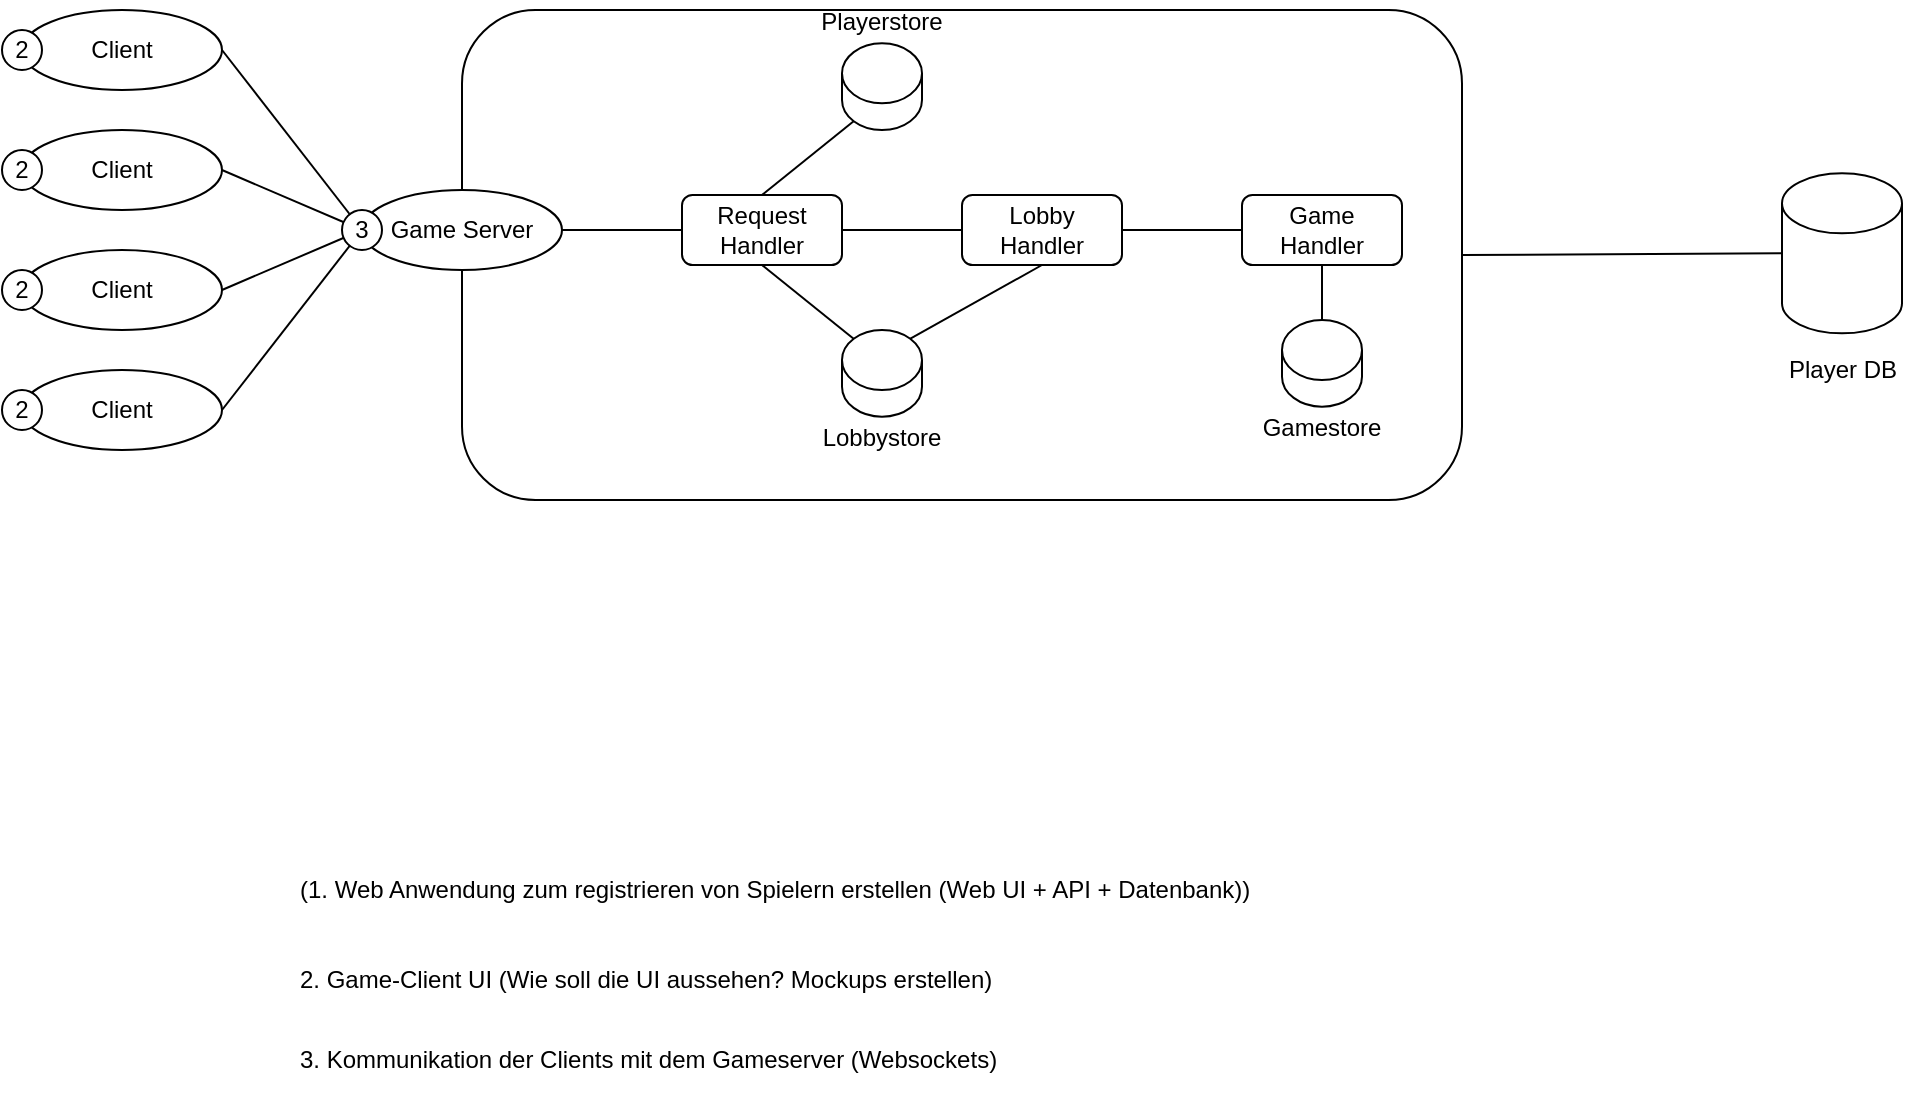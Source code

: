 <mxfile version="22.0.8" type="device" pages="3">
  <diagram name="Architektur" id="Akftkynu3jzg78e7dbrw">
    <mxGraphModel dx="1434" dy="833" grid="1" gridSize="10" guides="1" tooltips="1" connect="1" arrows="1" fold="1" page="1" pageScale="1" pageWidth="827" pageHeight="1169" math="0" shadow="0">
      <root>
        <mxCell id="0" />
        <mxCell id="1" parent="0" />
        <mxCell id="2lvUh1liLz4ZILjcNwon-1" value="" style="rounded=1;whiteSpace=wrap;html=1;" parent="1" vertex="1">
          <mxGeometry x="410" y="245" width="500" height="245" as="geometry" />
        </mxCell>
        <mxCell id="jc_nNN4Ivyb-_Rmc9OOK-3" value="" style="group" parent="1" vertex="1" connectable="0">
          <mxGeometry x="1070" y="300" width="60" height="110" as="geometry" />
        </mxCell>
        <mxCell id="jc_nNN4Ivyb-_Rmc9OOK-2" value="User DB" style="text;html=1;strokeColor=none;fillColor=none;align=center;verticalAlign=middle;whiteSpace=wrap;rounded=0;" parent="jc_nNN4Ivyb-_Rmc9OOK-3" vertex="1">
          <mxGeometry y="80" width="60" height="30" as="geometry" />
        </mxCell>
        <mxCell id="jc_nNN4Ivyb-_Rmc9OOK-1" value="" style="shape=cylinder3;whiteSpace=wrap;html=1;boundedLbl=1;backgroundOutline=1;size=15;" parent="jc_nNN4Ivyb-_Rmc9OOK-3" vertex="1">
          <mxGeometry y="26.67" width="60" height="80" as="geometry" />
        </mxCell>
        <mxCell id="jc_nNN4Ivyb-_Rmc9OOK-10" value="Game Server" style="ellipse;whiteSpace=wrap;html=1;" parent="1" vertex="1">
          <mxGeometry x="360" y="335" width="100" height="40" as="geometry" />
        </mxCell>
        <mxCell id="jc_nNN4Ivyb-_Rmc9OOK-12" value="Client" style="ellipse;whiteSpace=wrap;html=1;" parent="1" vertex="1">
          <mxGeometry x="190" y="245" width="100" height="40" as="geometry" />
        </mxCell>
        <mxCell id="jc_nNN4Ivyb-_Rmc9OOK-13" value="Client" style="ellipse;whiteSpace=wrap;html=1;" parent="1" vertex="1">
          <mxGeometry x="190" y="305" width="100" height="40" as="geometry" />
        </mxCell>
        <mxCell id="jc_nNN4Ivyb-_Rmc9OOK-14" value="Client" style="ellipse;whiteSpace=wrap;html=1;" parent="1" vertex="1">
          <mxGeometry x="190" y="365" width="100" height="40" as="geometry" />
        </mxCell>
        <mxCell id="jc_nNN4Ivyb-_Rmc9OOK-15" value="Client" style="ellipse;whiteSpace=wrap;html=1;" parent="1" vertex="1">
          <mxGeometry x="190" y="425" width="100" height="40" as="geometry" />
        </mxCell>
        <mxCell id="jc_nNN4Ivyb-_Rmc9OOK-16" value="" style="endArrow=none;html=1;rounded=0;entryX=0;entryY=0.5;entryDx=0;entryDy=0;exitX=1;exitY=0.5;exitDx=0;exitDy=0;" parent="1" source="jc_nNN4Ivyb-_Rmc9OOK-12" target="jc_nNN4Ivyb-_Rmc9OOK-10" edge="1">
          <mxGeometry width="50" height="50" relative="1" as="geometry">
            <mxPoint x="369" y="250" as="sourcePoint" />
            <mxPoint x="459" y="335" as="targetPoint" />
          </mxGeometry>
        </mxCell>
        <mxCell id="jc_nNN4Ivyb-_Rmc9OOK-17" value="" style="endArrow=none;html=1;rounded=0;exitX=1;exitY=0.5;exitDx=0;exitDy=0;entryX=0;entryY=0.5;entryDx=0;entryDy=0;" parent="1" source="jc_nNN4Ivyb-_Rmc9OOK-13" target="jc_nNN4Ivyb-_Rmc9OOK-10" edge="1">
          <mxGeometry width="50" height="50" relative="1" as="geometry">
            <mxPoint x="300" y="305" as="sourcePoint" />
            <mxPoint x="370" y="365" as="targetPoint" />
          </mxGeometry>
        </mxCell>
        <mxCell id="jc_nNN4Ivyb-_Rmc9OOK-18" value="" style="endArrow=none;html=1;rounded=0;entryX=0;entryY=0.5;entryDx=0;entryDy=0;exitX=1;exitY=0.5;exitDx=0;exitDy=0;" parent="1" source="jc_nNN4Ivyb-_Rmc9OOK-14" target="jc_nNN4Ivyb-_Rmc9OOK-10" edge="1">
          <mxGeometry width="50" height="50" relative="1" as="geometry">
            <mxPoint x="310" y="315" as="sourcePoint" />
            <mxPoint x="380" y="375" as="targetPoint" />
          </mxGeometry>
        </mxCell>
        <mxCell id="jc_nNN4Ivyb-_Rmc9OOK-19" value="" style="endArrow=none;html=1;rounded=0;entryX=0;entryY=0.5;entryDx=0;entryDy=0;exitX=1;exitY=0.5;exitDx=0;exitDy=0;" parent="1" source="jc_nNN4Ivyb-_Rmc9OOK-29" target="jc_nNN4Ivyb-_Rmc9OOK-10" edge="1">
          <mxGeometry width="50" height="50" relative="1" as="geometry">
            <mxPoint x="320" y="325" as="sourcePoint" />
            <mxPoint x="390" y="385" as="targetPoint" />
          </mxGeometry>
        </mxCell>
        <mxCell id="jc_nNN4Ivyb-_Rmc9OOK-21" value="(1. Web Anwendung zum registrieren von Spielern erstellen (Web UI + API + Datenbank))" style="text;html=1;align=left;verticalAlign=middle;resizable=0;points=[];autosize=1;strokeColor=none;fillColor=none;" parent="1" vertex="1">
          <mxGeometry x="327" y="670" width="500" height="30" as="geometry" />
        </mxCell>
        <mxCell id="jc_nNN4Ivyb-_Rmc9OOK-22" value="2. Game-Client UI (Wie soll die UI aussehen? Mockups erstellen)" style="text;html=1;align=left;verticalAlign=middle;resizable=0;points=[];autosize=1;strokeColor=none;fillColor=none;" parent="1" vertex="1">
          <mxGeometry x="327" y="715" width="370" height="30" as="geometry" />
        </mxCell>
        <mxCell id="jc_nNN4Ivyb-_Rmc9OOK-23" value="3. Kommunikation der Clients mit dem Gameserver (Websockets)" style="text;html=1;align=left;verticalAlign=middle;resizable=0;points=[];autosize=1;strokeColor=none;fillColor=none;" parent="1" vertex="1">
          <mxGeometry x="327" y="755" width="370" height="30" as="geometry" />
        </mxCell>
        <mxCell id="jc_nNN4Ivyb-_Rmc9OOK-25" value="2" style="ellipse;whiteSpace=wrap;html=1;" parent="1" vertex="1">
          <mxGeometry x="180" y="255" width="20" height="20" as="geometry" />
        </mxCell>
        <mxCell id="jc_nNN4Ivyb-_Rmc9OOK-26" value="2" style="ellipse;whiteSpace=wrap;html=1;" parent="1" vertex="1">
          <mxGeometry x="180" y="315" width="20" height="20" as="geometry" />
        </mxCell>
        <mxCell id="jc_nNN4Ivyb-_Rmc9OOK-27" value="2" style="ellipse;whiteSpace=wrap;html=1;" parent="1" vertex="1">
          <mxGeometry x="180" y="375" width="20" height="20" as="geometry" />
        </mxCell>
        <mxCell id="jc_nNN4Ivyb-_Rmc9OOK-28" value="2" style="ellipse;whiteSpace=wrap;html=1;" parent="1" vertex="1">
          <mxGeometry x="180" y="435" width="20" height="20" as="geometry" />
        </mxCell>
        <mxCell id="jc_nNN4Ivyb-_Rmc9OOK-30" value="" style="endArrow=none;html=1;rounded=0;exitX=1;exitY=0.5;exitDx=0;exitDy=0;" parent="1" source="jc_nNN4Ivyb-_Rmc9OOK-15" edge="1">
          <mxGeometry width="50" height="50" relative="1" as="geometry">
            <mxPoint x="290" y="445" as="sourcePoint" />
            <mxPoint x="360" y="355" as="targetPoint" />
          </mxGeometry>
        </mxCell>
        <mxCell id="jc_nNN4Ivyb-_Rmc9OOK-29" value="3" style="ellipse;whiteSpace=wrap;html=1;" parent="1" vertex="1">
          <mxGeometry x="350" y="345" width="20" height="20" as="geometry" />
        </mxCell>
        <mxCell id="2lvUh1liLz4ZILjcNwon-2" value="Request Handler" style="rounded=1;whiteSpace=wrap;html=1;" parent="1" vertex="1">
          <mxGeometry x="520" y="337.5" width="80" height="35" as="geometry" />
        </mxCell>
        <mxCell id="2lvUh1liLz4ZILjcNwon-5" value="Lobby Handler" style="rounded=1;whiteSpace=wrap;html=1;" parent="1" vertex="1">
          <mxGeometry x="660" y="337.5" width="80" height="35" as="geometry" />
        </mxCell>
        <mxCell id="2lvUh1liLz4ZILjcNwon-6" value="" style="endArrow=none;html=1;rounded=0;entryX=1;entryY=0.5;entryDx=0;entryDy=0;exitX=0;exitY=0.5;exitDx=0;exitDy=0;" parent="1" source="2lvUh1liLz4ZILjcNwon-2" target="jc_nNN4Ivyb-_Rmc9OOK-10" edge="1">
          <mxGeometry width="50" height="50" relative="1" as="geometry">
            <mxPoint x="610" y="360" as="sourcePoint" />
            <mxPoint x="660" y="310" as="targetPoint" />
          </mxGeometry>
        </mxCell>
        <mxCell id="2lvUh1liLz4ZILjcNwon-8" value="" style="endArrow=none;html=1;rounded=0;entryX=0;entryY=0.5;entryDx=0;entryDy=0;exitX=1;exitY=0.5;exitDx=0;exitDy=0;" parent="1" source="2lvUh1liLz4ZILjcNwon-2" target="2lvUh1liLz4ZILjcNwon-5" edge="1">
          <mxGeometry width="50" height="50" relative="1" as="geometry">
            <mxPoint x="530" y="365" as="sourcePoint" />
            <mxPoint x="470" y="365" as="targetPoint" />
          </mxGeometry>
        </mxCell>
        <mxCell id="2lvUh1liLz4ZILjcNwon-13" value="" style="group" parent="1" vertex="1" connectable="0">
          <mxGeometry x="590" y="405" width="60" height="65" as="geometry" />
        </mxCell>
        <mxCell id="2lvUh1liLz4ZILjcNwon-14" value="" style="shape=cylinder3;whiteSpace=wrap;html=1;boundedLbl=1;backgroundOutline=1;size=15;" parent="2lvUh1liLz4ZILjcNwon-13" vertex="1">
          <mxGeometry x="10" width="40" height="43.333" as="geometry" />
        </mxCell>
        <mxCell id="2lvUh1liLz4ZILjcNwon-15" value="Lobbystore" style="text;html=1;strokeColor=none;fillColor=none;align=center;verticalAlign=middle;whiteSpace=wrap;rounded=0;" parent="2lvUh1liLz4ZILjcNwon-13" vertex="1">
          <mxGeometry y="43.333" width="60" height="21.667" as="geometry" />
        </mxCell>
        <mxCell id="2lvUh1liLz4ZILjcNwon-16" value="" style="endArrow=none;html=1;rounded=0;entryX=0.5;entryY=1;entryDx=0;entryDy=0;exitX=0.145;exitY=0;exitDx=0;exitDy=4.35;exitPerimeter=0;" parent="1" source="2lvUh1liLz4ZILjcNwon-14" target="2lvUh1liLz4ZILjcNwon-2" edge="1">
          <mxGeometry width="50" height="50" relative="1" as="geometry">
            <mxPoint x="650" y="360" as="sourcePoint" />
            <mxPoint x="700" y="310" as="targetPoint" />
          </mxGeometry>
        </mxCell>
        <mxCell id="2lvUh1liLz4ZILjcNwon-17" value="" style="endArrow=none;html=1;rounded=0;entryX=0.5;entryY=0;entryDx=0;entryDy=0;exitX=0.145;exitY=1;exitDx=0;exitDy=-4.35;exitPerimeter=0;" parent="1" source="2lvUh1liLz4ZILjcNwon-9" target="2lvUh1liLz4ZILjcNwon-2" edge="1">
          <mxGeometry width="50" height="50" relative="1" as="geometry">
            <mxPoint x="616" y="419" as="sourcePoint" />
            <mxPoint x="570" y="383" as="targetPoint" />
          </mxGeometry>
        </mxCell>
        <mxCell id="2lvUh1liLz4ZILjcNwon-18" value="" style="group" parent="1" vertex="1" connectable="0">
          <mxGeometry x="590" y="240.003" width="60" height="86.667" as="geometry" />
        </mxCell>
        <mxCell id="2lvUh1liLz4ZILjcNwon-11" value="" style="group" parent="2lvUh1liLz4ZILjcNwon-18" vertex="1" connectable="0">
          <mxGeometry y="21.667" width="60" height="65" as="geometry" />
        </mxCell>
        <mxCell id="2lvUh1liLz4ZILjcNwon-9" value="" style="shape=cylinder3;whiteSpace=wrap;html=1;boundedLbl=1;backgroundOutline=1;size=15;" parent="2lvUh1liLz4ZILjcNwon-11" vertex="1">
          <mxGeometry x="10" width="40" height="43.333" as="geometry" />
        </mxCell>
        <mxCell id="2lvUh1liLz4ZILjcNwon-10" value="Playerstore" style="text;html=1;strokeColor=none;fillColor=none;align=center;verticalAlign=middle;whiteSpace=wrap;rounded=0;" parent="2lvUh1liLz4ZILjcNwon-18" vertex="1">
          <mxGeometry width="60" height="21.667" as="geometry" />
        </mxCell>
        <mxCell id="2lvUh1liLz4ZILjcNwon-19" value="" style="endArrow=none;html=1;rounded=0;exitX=0.855;exitY=0;exitDx=0;exitDy=4.35;exitPerimeter=0;entryX=0.5;entryY=1;entryDx=0;entryDy=0;" parent="1" source="2lvUh1liLz4ZILjcNwon-14" target="2lvUh1liLz4ZILjcNwon-5" edge="1">
          <mxGeometry width="50" height="50" relative="1" as="geometry">
            <mxPoint x="650" y="380" as="sourcePoint" />
            <mxPoint x="700" y="330" as="targetPoint" />
          </mxGeometry>
        </mxCell>
        <mxCell id="2lvUh1liLz4ZILjcNwon-20" value="Game Handler" style="rounded=1;whiteSpace=wrap;html=1;" parent="1" vertex="1">
          <mxGeometry x="800" y="337.5" width="80" height="35" as="geometry" />
        </mxCell>
        <mxCell id="2lvUh1liLz4ZILjcNwon-21" value="" style="endArrow=none;html=1;rounded=0;exitX=0;exitY=0.5;exitDx=0;exitDy=0;entryX=1;entryY=0.5;entryDx=0;entryDy=0;" parent="1" source="2lvUh1liLz4ZILjcNwon-20" target="2lvUh1liLz4ZILjcNwon-5" edge="1">
          <mxGeometry width="50" height="50" relative="1" as="geometry">
            <mxPoint x="644" y="419" as="sourcePoint" />
            <mxPoint x="720" y="383" as="targetPoint" />
          </mxGeometry>
        </mxCell>
        <mxCell id="2lvUh1liLz4ZILjcNwon-22" value="" style="group" parent="1" vertex="1" connectable="0">
          <mxGeometry x="810" y="400" width="60" height="65" as="geometry" />
        </mxCell>
        <mxCell id="2lvUh1liLz4ZILjcNwon-23" value="" style="shape=cylinder3;whiteSpace=wrap;html=1;boundedLbl=1;backgroundOutline=1;size=15;" parent="2lvUh1liLz4ZILjcNwon-22" vertex="1">
          <mxGeometry x="10" width="40" height="43.333" as="geometry" />
        </mxCell>
        <mxCell id="2lvUh1liLz4ZILjcNwon-24" value="Gamestore" style="text;html=1;strokeColor=none;fillColor=none;align=center;verticalAlign=middle;whiteSpace=wrap;rounded=0;" parent="2lvUh1liLz4ZILjcNwon-22" vertex="1">
          <mxGeometry y="43.333" width="60" height="21.667" as="geometry" />
        </mxCell>
        <mxCell id="2lvUh1liLz4ZILjcNwon-25" value="" style="endArrow=none;html=1;rounded=0;exitX=0.5;exitY=0;exitDx=0;exitDy=0;exitPerimeter=0;entryX=0.5;entryY=1;entryDx=0;entryDy=0;" parent="1" source="2lvUh1liLz4ZILjcNwon-23" target="2lvUh1liLz4ZILjcNwon-20" edge="1">
          <mxGeometry width="50" height="50" relative="1" as="geometry">
            <mxPoint x="644" y="419" as="sourcePoint" />
            <mxPoint x="720" y="383" as="targetPoint" />
          </mxGeometry>
        </mxCell>
        <mxCell id="6abK9zwQOnzaWVAhnB_r-1" value="" style="endArrow=none;html=1;rounded=0;exitX=0;exitY=0.5;exitDx=0;exitDy=0;exitPerimeter=0;entryX=1;entryY=0.5;entryDx=0;entryDy=0;" edge="1" parent="1" source="jc_nNN4Ivyb-_Rmc9OOK-1" target="2lvUh1liLz4ZILjcNwon-1">
          <mxGeometry width="50" height="50" relative="1" as="geometry">
            <mxPoint x="780" y="420" as="sourcePoint" />
            <mxPoint x="830" y="370" as="targetPoint" />
          </mxGeometry>
        </mxCell>
        <mxCell id="6abK9zwQOnzaWVAhnB_r-2" value="Player DB" style="text;html=1;align=center;verticalAlign=middle;resizable=0;points=[];autosize=1;strokeColor=none;fillColor=none;" vertex="1" parent="1">
          <mxGeometry x="1060" y="410" width="80" height="30" as="geometry" />
        </mxCell>
      </root>
    </mxGraphModel>
  </diagram>
  <diagram id="pdXjtm_HNdM_cUdK034X" name="Schnittstellen">
    <mxGraphModel dx="1434" dy="833" grid="1" gridSize="10" guides="1" tooltips="1" connect="1" arrows="1" fold="1" page="1" pageScale="1" pageWidth="827" pageHeight="1169" math="0" shadow="0">
      <root>
        <mxCell id="0" />
        <mxCell id="1" parent="0" />
      </root>
    </mxGraphModel>
  </diagram>
  <diagram id="wfS-uupOWeNP4fwTFZWQ" name="Datenmodelle">
    <mxGraphModel dx="1434" dy="833" grid="1" gridSize="10" guides="1" tooltips="1" connect="1" arrows="1" fold="1" page="1" pageScale="1" pageWidth="827" pageHeight="1169" math="0" shadow="0">
      <root>
        <mxCell id="0" />
        <mxCell id="1" parent="0" />
        <mxCell id="fzGkKKGTEo4MXoBuCSxa-1" value="PlayerInfo" style="swimlane;fontStyle=0;childLayout=stackLayout;horizontal=1;startSize=26;fillColor=none;horizontalStack=0;resizeParent=1;resizeParentMax=0;resizeLast=0;collapsible=1;marginBottom=0;whiteSpace=wrap;html=1;" vertex="1" parent="1">
          <mxGeometry x="60" y="160" width="140" height="78" as="geometry" />
        </mxCell>
        <mxCell id="fzGkKKGTEo4MXoBuCSxa-2" value="+ id: String" style="text;strokeColor=none;fillColor=none;align=left;verticalAlign=top;spacingLeft=4;spacingRight=4;overflow=hidden;rotatable=0;points=[[0,0.5],[1,0.5]];portConstraint=eastwest;whiteSpace=wrap;html=1;" vertex="1" parent="fzGkKKGTEo4MXoBuCSxa-1">
          <mxGeometry y="26" width="140" height="26" as="geometry" />
        </mxCell>
        <mxCell id="fzGkKKGTEo4MXoBuCSxa-3" value="+ name: String" style="text;strokeColor=none;fillColor=none;align=left;verticalAlign=top;spacingLeft=4;spacingRight=4;overflow=hidden;rotatable=0;points=[[0,0.5],[1,0.5]];portConstraint=eastwest;whiteSpace=wrap;html=1;" vertex="1" parent="fzGkKKGTEo4MXoBuCSxa-1">
          <mxGeometry y="52" width="140" height="26" as="geometry" />
        </mxCell>
        <mxCell id="fzGkKKGTEo4MXoBuCSxa-5" value="LobbyInfo" style="swimlane;fontStyle=0;childLayout=stackLayout;horizontal=1;startSize=26;fillColor=none;horizontalStack=0;resizeParent=1;resizeParentMax=0;resizeLast=0;collapsible=1;marginBottom=0;whiteSpace=wrap;html=1;" vertex="1" parent="1">
          <mxGeometry x="260" y="160" width="180" height="156" as="geometry" />
        </mxCell>
        <mxCell id="fzGkKKGTEo4MXoBuCSxa-6" value="+ id: String" style="text;strokeColor=none;fillColor=none;align=left;verticalAlign=top;spacingLeft=4;spacingRight=4;overflow=hidden;rotatable=0;points=[[0,0.5],[1,0.5]];portConstraint=eastwest;whiteSpace=wrap;html=1;" vertex="1" parent="fzGkKKGTEo4MXoBuCSxa-5">
          <mxGeometry y="26" width="180" height="26" as="geometry" />
        </mxCell>
        <mxCell id="fzGkKKGTEo4MXoBuCSxa-7" value="+ name: String" style="text;strokeColor=none;fillColor=none;align=left;verticalAlign=top;spacingLeft=4;spacingRight=4;overflow=hidden;rotatable=0;points=[[0,0.5],[1,0.5]];portConstraint=eastwest;whiteSpace=wrap;html=1;" vertex="1" parent="fzGkKKGTEo4MXoBuCSxa-5">
          <mxGeometry y="52" width="180" height="26" as="geometry" />
        </mxCell>
        <mxCell id="fzGkKKGTEo4MXoBuCSxa-17" value="+ isFull: Boolean" style="text;strokeColor=none;fillColor=none;align=left;verticalAlign=top;spacingLeft=4;spacingRight=4;overflow=hidden;rotatable=0;points=[[0,0.5],[1,0.5]];portConstraint=eastwest;whiteSpace=wrap;html=1;" vertex="1" parent="fzGkKKGTEo4MXoBuCSxa-5">
          <mxGeometry y="78" width="180" height="26" as="geometry" />
        </mxCell>
        <mxCell id="fzGkKKGTEo4MXoBuCSxa-18" value="+ isPrivate: Boolean" style="text;strokeColor=none;fillColor=none;align=left;verticalAlign=top;spacingLeft=4;spacingRight=4;overflow=hidden;rotatable=0;points=[[0,0.5],[1,0.5]];portConstraint=eastwest;whiteSpace=wrap;html=1;" vertex="1" parent="fzGkKKGTEo4MXoBuCSxa-5">
          <mxGeometry y="104" width="180" height="26" as="geometry" />
        </mxCell>
        <mxCell id="fzGkKKGTEo4MXoBuCSxa-21" value="+ isRunning: Boolean" style="text;strokeColor=none;fillColor=none;align=left;verticalAlign=top;spacingLeft=4;spacingRight=4;overflow=hidden;rotatable=0;points=[[0,0.5],[1,0.5]];portConstraint=eastwest;whiteSpace=wrap;html=1;" vertex="1" parent="fzGkKKGTEo4MXoBuCSxa-5">
          <mxGeometry y="130" width="180" height="26" as="geometry" />
        </mxCell>
        <mxCell id="fzGkKKGTEo4MXoBuCSxa-9" value="Game" style="swimlane;fontStyle=0;childLayout=stackLayout;horizontal=1;startSize=26;fillColor=none;horizontalStack=0;resizeParent=1;resizeParentMax=0;resizeLast=0;collapsible=1;marginBottom=0;whiteSpace=wrap;html=1;" vertex="1" parent="1">
          <mxGeometry x="520" y="160" width="150" height="104" as="geometry" />
        </mxCell>
        <mxCell id="fzGkKKGTEo4MXoBuCSxa-10" value="+ lobby: Lobby" style="text;strokeColor=none;fillColor=none;align=left;verticalAlign=top;spacingLeft=4;spacingRight=4;overflow=hidden;rotatable=0;points=[[0,0.5],[1,0.5]];portConstraint=eastwest;whiteSpace=wrap;html=1;" vertex="1" parent="fzGkKKGTEo4MXoBuCSxa-9">
          <mxGeometry y="26" width="150" height="26" as="geometry" />
        </mxCell>
        <mxCell id="fzGkKKGTEo4MXoBuCSxa-11" value="+ currentPlayer: Player" style="text;strokeColor=none;fillColor=none;align=left;verticalAlign=top;spacingLeft=4;spacingRight=4;overflow=hidden;rotatable=0;points=[[0,0.5],[1,0.5]];portConstraint=eastwest;whiteSpace=wrap;html=1;" vertex="1" parent="fzGkKKGTEo4MXoBuCSxa-9">
          <mxGeometry y="52" width="150" height="26" as="geometry" />
        </mxCell>
        <mxCell id="fzGkKKGTEo4MXoBuCSxa-12" value="+ playOrder: Player[]" style="text;strokeColor=none;fillColor=none;align=left;verticalAlign=top;spacingLeft=4;spacingRight=4;overflow=hidden;rotatable=0;points=[[0,0.5],[1,0.5]];portConstraint=eastwest;whiteSpace=wrap;html=1;" vertex="1" parent="fzGkKKGTEo4MXoBuCSxa-9">
          <mxGeometry y="78" width="150" height="26" as="geometry" />
        </mxCell>
      </root>
    </mxGraphModel>
  </diagram>
</mxfile>
